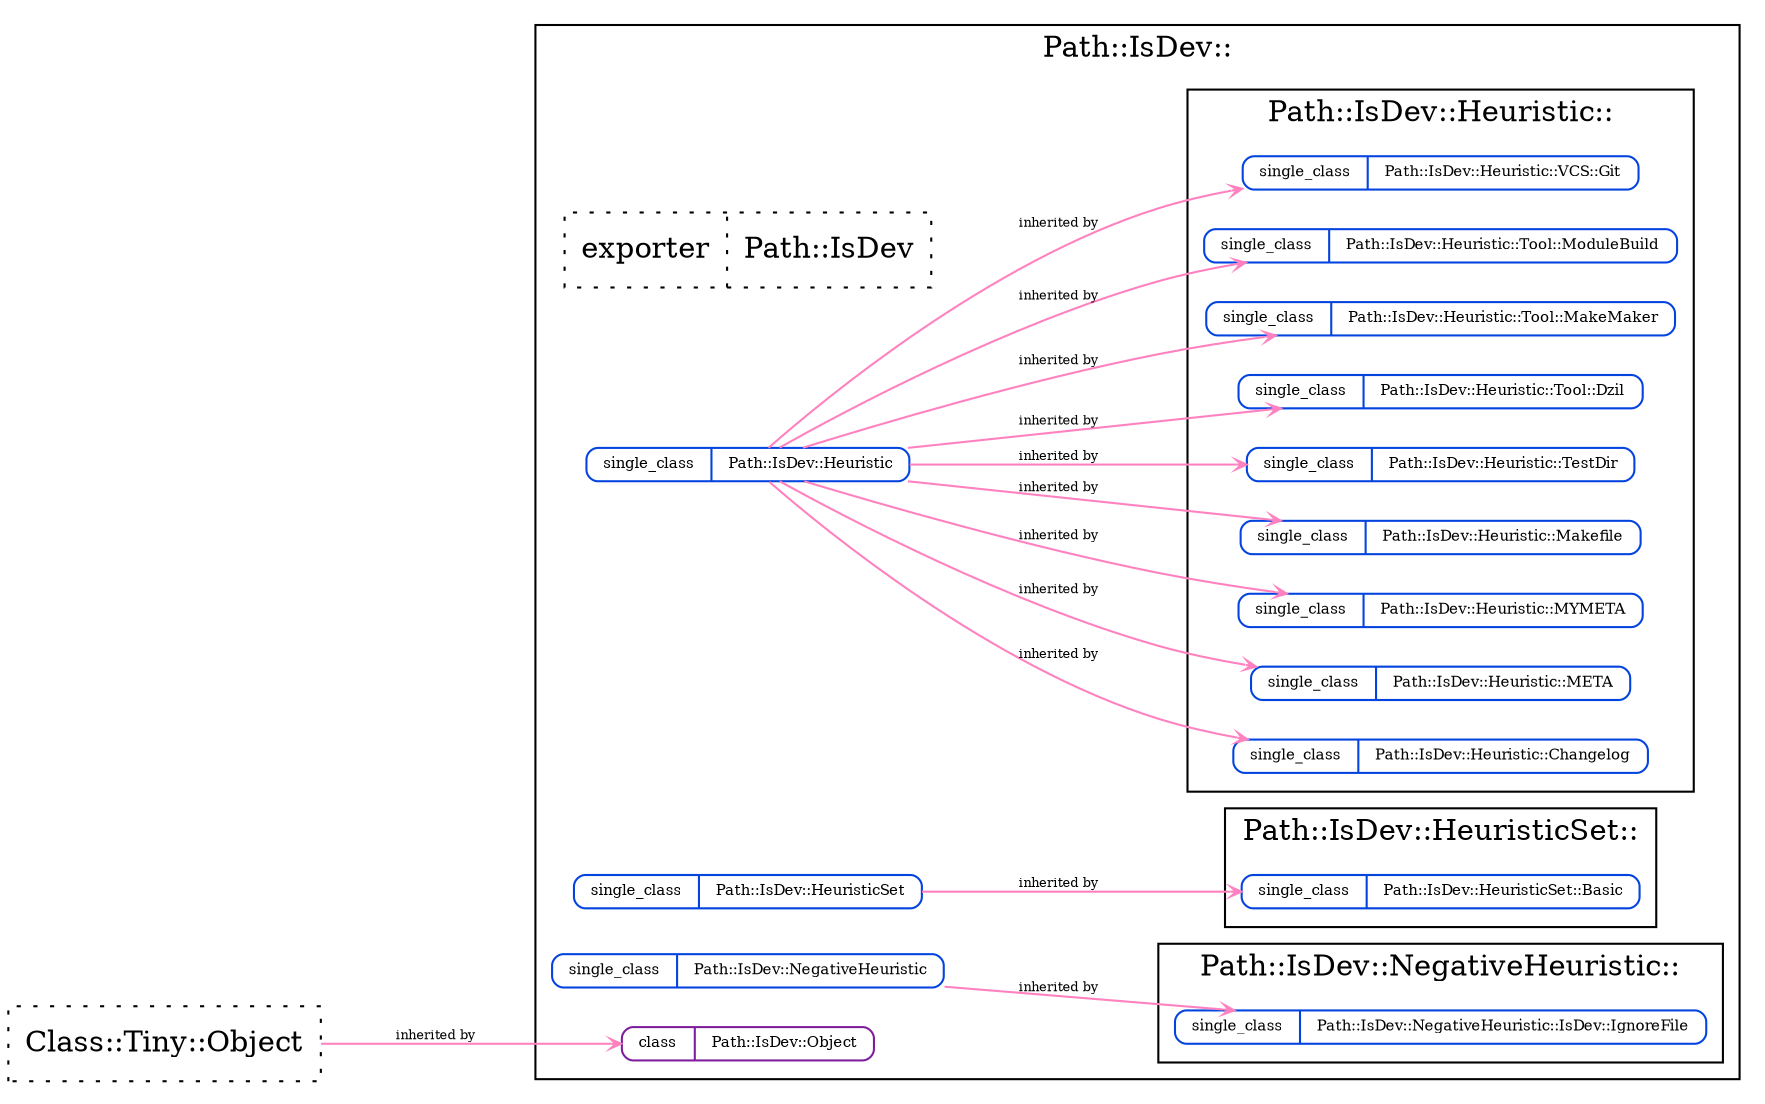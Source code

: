 strict digraph Perl {
	graph [compound=1, concentrate=1, overlap=false, rankdir=LR, ranksep=1, smoothing=triangle, splines=spline];
	node [label="\N", shape=record, style=dotted];
	edge [minlen=1];
	subgraph cluster_1 {
		graph [label="Path::IsDev::",
			rank=max];
		subgraph cluster_2 {
			graph [label="Path::IsDev::Heuristic::"];
			"Path::IsDev::Heuristic::Changelog" [label="{{<port1> single_class}|<port2> Path::IsDev::Heuristic::Changelog}", shape=Mrecord, style=solid, color="#0343df", fontsize=7, height="0.1"];
			"Path::IsDev::Heuristic::META" [label="{{<port1> single_class}|<port2> Path::IsDev::Heuristic::META}", shape=Mrecord, style=solid, color="#0343df", fontsize=7, height="0.1"];
			"Path::IsDev::Heuristic::MYMETA" [label="{{<port1> single_class}|<port2> Path::IsDev::Heuristic::MYMETA}", shape=Mrecord, style=solid, color="#0343df", fontsize=7, height="0.1"];
			"Path::IsDev::Heuristic::Makefile" [label="{{<port1> single_class}|<port2> Path::IsDev::Heuristic::Makefile}", shape=Mrecord, style=solid, color="#0343df", fontsize=7, height="0.1"];
			"Path::IsDev::Heuristic::TestDir" [label="{{<port1> single_class}|<port2> Path::IsDev::Heuristic::TestDir}", shape=Mrecord, style=solid, color="#0343df", fontsize=7, height="0.1"];
			"Path::IsDev::Heuristic::Tool::Dzil" [label="{{<port1> single_class}|<port2> Path::IsDev::Heuristic::Tool::Dzil}", shape=Mrecord, style=solid, color="#0343df", fontsize=7, height="0.1"];
			"Path::IsDev::Heuristic::Tool::MakeMaker" [label="{{<port1> single_class}|<port2> Path::IsDev::Heuristic::Tool::MakeMaker}", shape=Mrecord, style=solid, color="#0343df", fontsize=7, height="0.1"];
			"Path::IsDev::Heuristic::Tool::ModuleBuild" [label="{{<port1> single_class}|<port2> Path::IsDev::Heuristic::Tool::ModuleBuild}", shape=Mrecord, style=solid, color="#0343df", fontsize=7, height="0.1"];
			"Path::IsDev::Heuristic::VCS::Git" [label="{{<port1> single_class}|<port2> Path::IsDev::Heuristic::VCS::Git}", shape=Mrecord, style=solid, color="#0343df", fontsize=7, height="0.1"];
		}
		subgraph cluster_3 {
			graph [label="Path::IsDev::HeuristicSet::"];
			"Path::IsDev::HeuristicSet::Basic" [label="{{<port1> single_class}|<port2> Path::IsDev::HeuristicSet::Basic}", shape=Mrecord, style=solid, color="#0343df", fontsize=7, height="0.1"];
		}
		subgraph cluster_4 {
			graph [label="Path::IsDev::NegativeHeuristic::"];
			"Path::IsDev::NegativeHeuristic::IsDev::IgnoreFile" [label="{{<port1> single_class}|<port2> Path::IsDev::NegativeHeuristic::IsDev::IgnoreFile}", shape=Mrecord, style=solid, color="#0343df", fontsize=7, height="0.1"];
		}
		"Path::IsDev" [label="{{<port1> exporter}|<port2> Path::IsDev}"];
		"Path::IsDev::Heuristic" [label="{{<port1> single_class}|<port2> Path::IsDev::Heuristic}", shape=Mrecord, style=solid, color="#0343df", fontsize=7, height="0.1"];
		"Path::IsDev::HeuristicSet" [label="{{<port1> single_class}|<port2> Path::IsDev::HeuristicSet}", shape=Mrecord, style=solid, color="#0343df", fontsize=7, height="0.1"];
		"Path::IsDev::NegativeHeuristic" [label="{{<port1> single_class}|<port2> Path::IsDev::NegativeHeuristic}", shape=Mrecord, style=solid, color="#0343df", fontsize=7, height="0.1"];
		"Path::IsDev::Object" [label="{{<port1> class}|<port2> Path::IsDev::Object}", shape=Mrecord, style=solid, color="#7e1e9c", fontsize=7, height="0.1"];
		"Path::IsDev::Heuristic" -> "Path::IsDev::Heuristic::Changelog" [arrowhead=open, arrowsize="0.5", color="#ff81c0", dir=forward, fontsize=6, headclip=1, label="inherited by", samehead=head, tailclip=1, weight=10];
		"Path::IsDev::Heuristic" -> "Path::IsDev::Heuristic::TestDir" [arrowhead=open, arrowsize="0.5", color="#ff81c0", dir=forward, fontsize=6, headclip=1, label="inherited by", samehead=head, tailclip=1, weight=10];
		"Path::IsDev::Heuristic" -> "Path::IsDev::Heuristic::META" [arrowhead=open, arrowsize="0.5", color="#ff81c0", dir=forward, fontsize=6, headclip=1, label="inherited by", samehead=head, tailclip=1, weight=10];
		"Path::IsDev::Heuristic" -> "Path::IsDev::Heuristic::MYMETA" [arrowhead=open, arrowsize="0.5", color="#ff81c0", dir=forward, fontsize=6, headclip=1, label="inherited by", samehead=head, tailclip=1, weight=10];
		"Path::IsDev::Heuristic" -> "Path::IsDev::Heuristic::Makefile" [arrowhead=open, arrowsize="0.5", color="#ff81c0", dir=forward, fontsize=6, headclip=1, label="inherited by", samehead=head, tailclip=1, weight=10];
		"Path::IsDev::HeuristicSet" -> "Path::IsDev::HeuristicSet::Basic" [arrowhead=open, arrowsize="0.5", color="#ff81c0", dir=forward, fontsize=6, headclip=1, label="inherited by", samehead=head, tailclip=1, weight=10];
		"Path::IsDev::Heuristic" -> "Path::IsDev::Heuristic::Tool::Dzil" [arrowhead=open, arrowsize="0.5", color="#ff81c0", dir=forward, fontsize=6, headclip=1, label="inherited by", samehead=head, tailclip=1, weight=10];
		"Path::IsDev::Heuristic" -> "Path::IsDev::Heuristic::Tool::MakeMaker" [arrowhead=open, arrowsize="0.5", color="#ff81c0", dir=forward, fontsize=6, headclip=1, label="inherited by", samehead=head, tailclip=1, weight=10];
		"Path::IsDev::Heuristic" -> "Path::IsDev::Heuristic::Tool::ModuleBuild" [arrowhead=open, arrowsize="0.5", color="#ff81c0", dir=forward, fontsize=6, headclip=1, label="inherited by", samehead=head, tailclip=1, weight=10];
		"Path::IsDev::Heuristic" -> "Path::IsDev::Heuristic::VCS::Git" [arrowhead=open, arrowsize="0.5", color="#ff81c0", dir=forward, fontsize=6, headclip=1, label="inherited by", samehead=head, tailclip=1, weight=10];
		"Path::IsDev::NegativeHeuristic" -> "Path::IsDev::NegativeHeuristic::IsDev::IgnoreFile" [arrowhead=open, arrowsize="0.5", color="#ff81c0", dir=forward, fontsize=6, headclip=1, label="inherited by", samehead=head, tailclip=1, weight=10];
	}
	"Class::Tiny::Object" [label="<port1> Class::Tiny::Object"];
	"Class::Tiny::Object" -> "Path::IsDev::Object" [arrowhead=open, arrowsize="0.5", color="#ff81c0", dir=forward, fontsize=6, headclip=1, label="inherited by", samehead=head, tailclip=1, weight=10];
}
